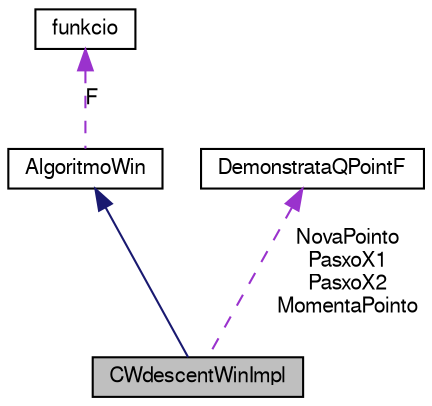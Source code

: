 digraph G
{
  edge [fontname="FreeSans",fontsize="10",labelfontname="FreeSans",labelfontsize="10"];
  node [fontname="FreeSans",fontsize="10",shape=record];
  Node1 [label="CWdescentWinImpl",height=0.2,width=0.4,color="black", fillcolor="grey75", style="filled" fontcolor="black"];
  Node2 -> Node1 [dir=back,color="midnightblue",fontsize="10",style="solid",fontname="FreeSans"];
  Node2 [label="AlgoritmoWin",height=0.2,width=0.4,color="black", fillcolor="white", style="filled",URL="$d4/d19/classAlgoritmoWin.html",tooltip="Базовый класс для окна прохождения алгоритма..."];
  Node3 -> Node2 [dir=back,color="darkorchid3",fontsize="10",style="dashed",label="F",fontname="FreeSans"];
  Node3 [label="funkcio",height=0.2,width=0.4,color="black", fillcolor="white", style="filled",URL="$db/d59/classfunkcio.html",tooltip="Класс для целевой функции."];
  Node4 -> Node1 [dir=back,color="darkorchid3",fontsize="10",style="dashed",label="NovaPointo\nPasxoX1\nPasxoX2\nMomentaPointo",fontname="FreeSans"];
  Node4 [label="DemonstrataQPointF",height=0.2,width=0.4,color="black", fillcolor="white", style="filled",URL="$d6/d0e/classDemonstrataQPointF.html",tooltip="Расширение QPointF, дла автоматического отображения..."];
}
